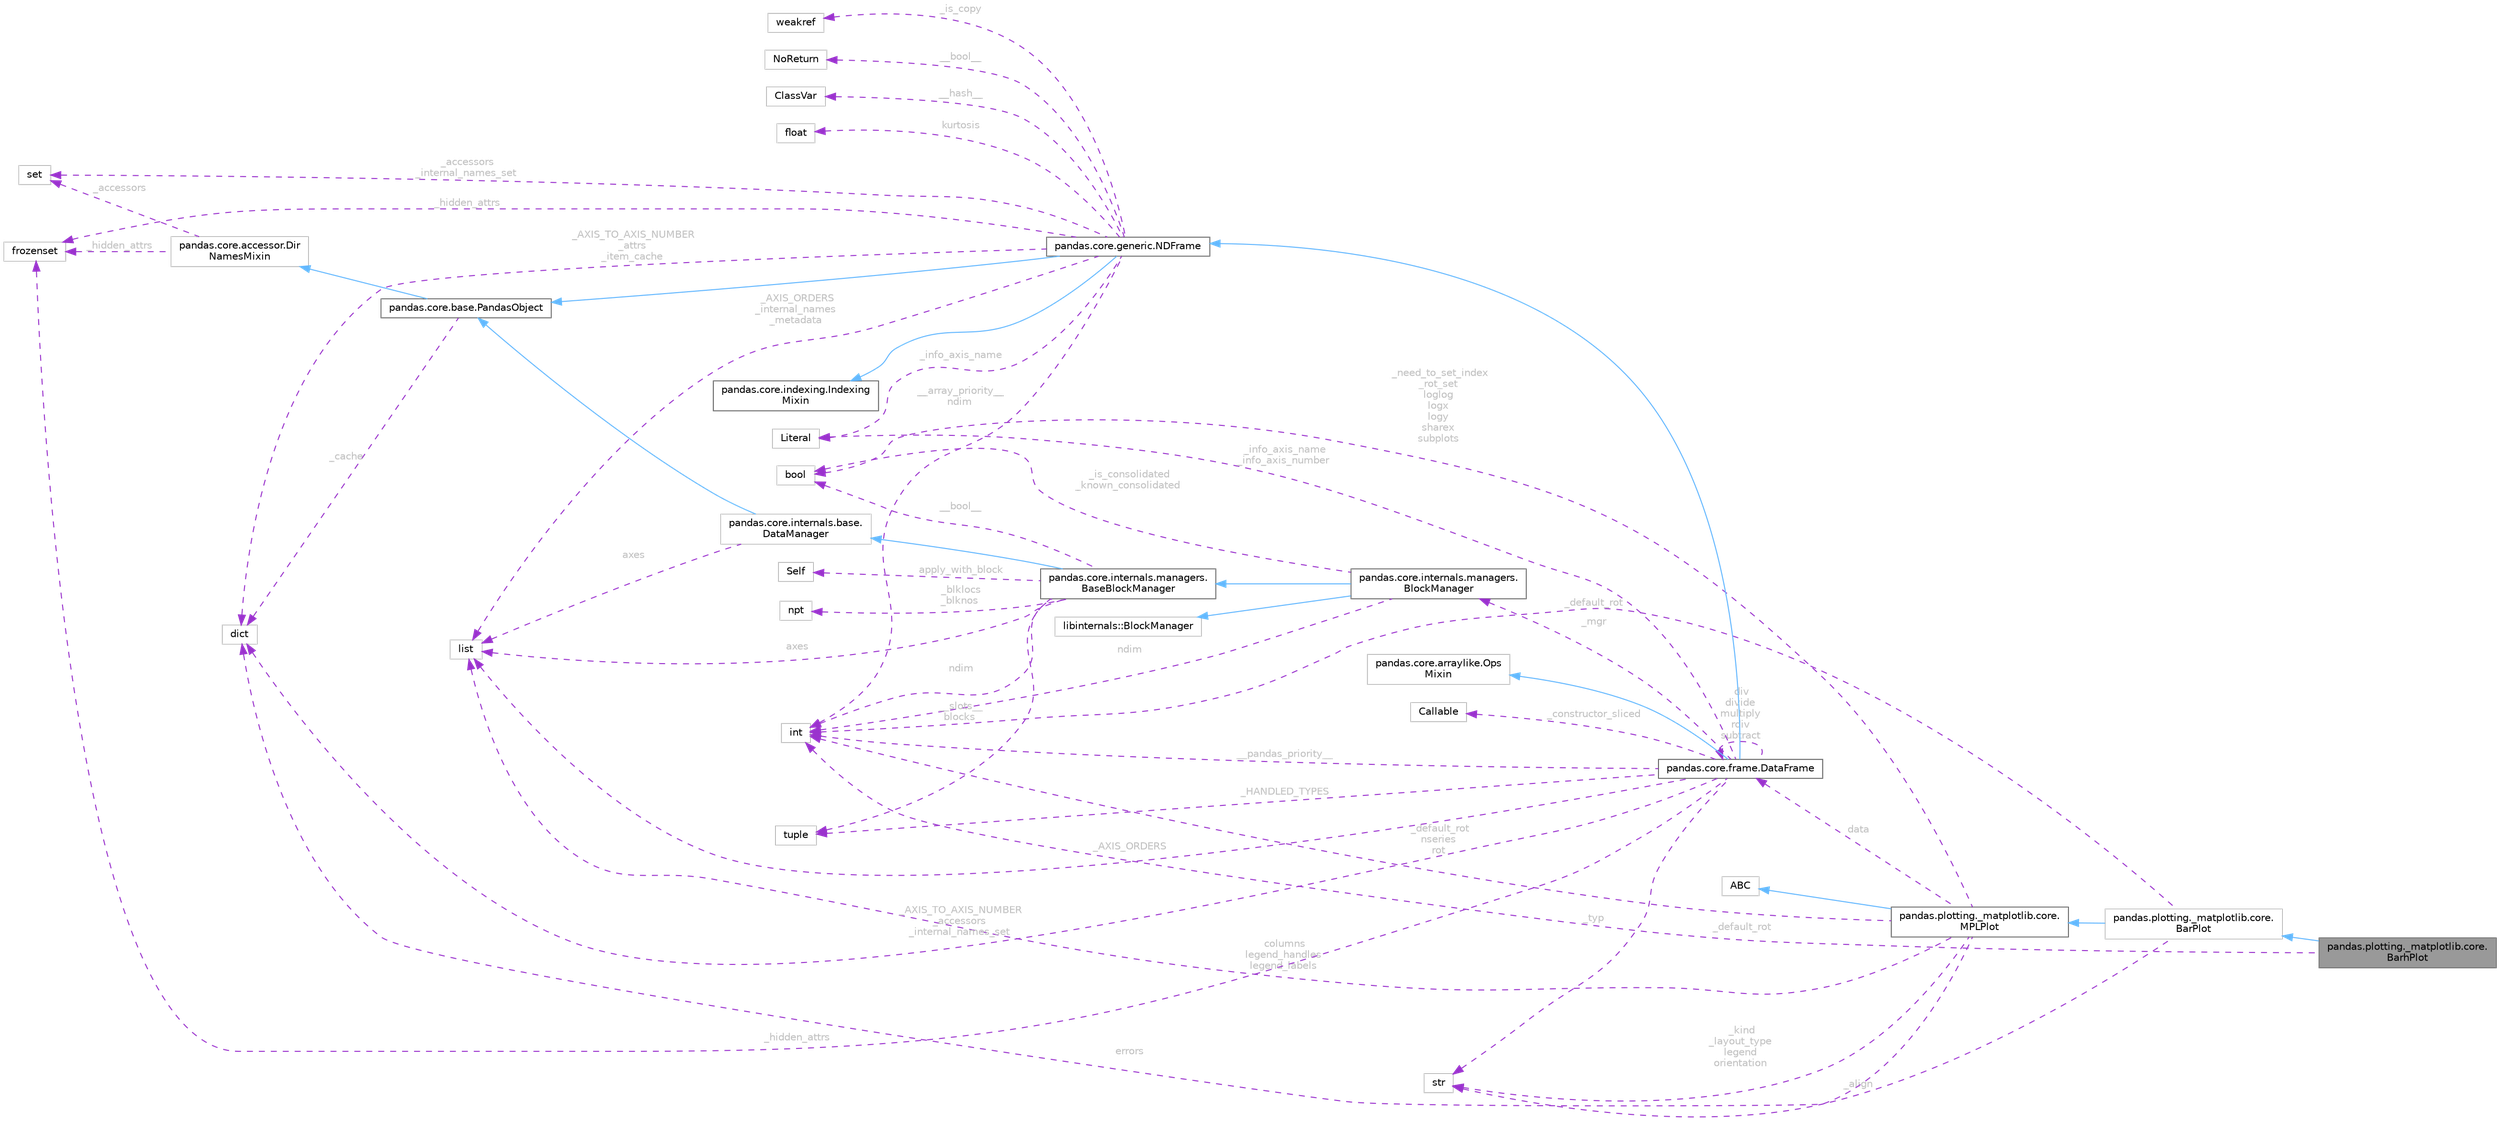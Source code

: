 digraph "pandas.plotting._matplotlib.core.BarhPlot"
{
 // LATEX_PDF_SIZE
  bgcolor="transparent";
  edge [fontname=Helvetica,fontsize=10,labelfontname=Helvetica,labelfontsize=10];
  node [fontname=Helvetica,fontsize=10,shape=box,height=0.2,width=0.4];
  rankdir="LR";
  Node1 [id="Node000001",label="pandas.plotting._matplotlib.core.\lBarhPlot",height=0.2,width=0.4,color="gray40", fillcolor="grey60", style="filled", fontcolor="black",tooltip=" "];
  Node2 -> Node1 [id="edge1_Node000001_Node000002",dir="back",color="steelblue1",style="solid",tooltip=" "];
  Node2 [id="Node000002",label="pandas.plotting._matplotlib.core.\lBarPlot",height=0.2,width=0.4,color="grey75", fillcolor="white", style="filled",URL="$db/db0/classpandas_1_1plotting_1_1__matplotlib_1_1core_1_1BarPlot.html",tooltip=" "];
  Node3 -> Node2 [id="edge2_Node000002_Node000003",dir="back",color="steelblue1",style="solid",tooltip=" "];
  Node3 [id="Node000003",label="pandas.plotting._matplotlib.core.\lMPLPlot",height=0.2,width=0.4,color="gray40", fillcolor="white", style="filled",URL="$d9/de5/classpandas_1_1plotting_1_1__matplotlib_1_1core_1_1MPLPlot.html",tooltip=" "];
  Node4 -> Node3 [id="edge3_Node000003_Node000004",dir="back",color="steelblue1",style="solid",tooltip=" "];
  Node4 [id="Node000004",label="ABC",height=0.2,width=0.4,color="grey75", fillcolor="white", style="filled",URL="$dd/d9b/classABC.html",tooltip=" "];
  Node5 -> Node3 [id="edge4_Node000003_Node000005",dir="back",color="darkorchid3",style="dashed",tooltip=" ",label=" _kind\n_layout_type\nlegend\norientation",fontcolor="grey" ];
  Node5 [id="Node000005",label="str",height=0.2,width=0.4,color="grey75", fillcolor="white", style="filled",tooltip=" "];
  Node6 -> Node3 [id="edge5_Node000003_Node000006",dir="back",color="darkorchid3",style="dashed",tooltip=" ",label=" _default_rot\nnseries\nrot",fontcolor="grey" ];
  Node6 [id="Node000006",label="int",height=0.2,width=0.4,color="grey75", fillcolor="white", style="filled",tooltip=" "];
  Node7 -> Node3 [id="edge6_Node000003_Node000007",dir="back",color="darkorchid3",style="dashed",tooltip=" ",label=" _need_to_set_index\n_rot_set\nloglog\nlogx\nlogy\nsharex\nsubplots",fontcolor="grey" ];
  Node7 [id="Node000007",label="bool",height=0.2,width=0.4,color="grey75", fillcolor="white", style="filled",tooltip=" "];
  Node8 -> Node3 [id="edge7_Node000003_Node000008",dir="back",color="darkorchid3",style="dashed",tooltip=" ",label=" columns\nlegend_handles\nlegend_labels",fontcolor="grey" ];
  Node8 [id="Node000008",label="list",height=0.2,width=0.4,color="grey75", fillcolor="white", style="filled",tooltip=" "];
  Node9 -> Node3 [id="edge8_Node000003_Node000009",dir="back",color="darkorchid3",style="dashed",tooltip=" ",label=" errors",fontcolor="grey" ];
  Node9 [id="Node000009",label="dict",height=0.2,width=0.4,color="grey75", fillcolor="white", style="filled",tooltip=" "];
  Node10 -> Node3 [id="edge9_Node000003_Node000010",dir="back",color="darkorchid3",style="dashed",tooltip=" ",label=" data",fontcolor="grey" ];
  Node10 [id="Node000010",label="pandas.core.frame.DataFrame",height=0.2,width=0.4,color="gray40", fillcolor="white", style="filled",URL="$dc/d95/classpandas_1_1core_1_1frame_1_1DataFrame.html",tooltip=" "];
  Node11 -> Node10 [id="edge10_Node000010_Node000011",dir="back",color="steelblue1",style="solid",tooltip=" "];
  Node11 [id="Node000011",label="pandas.core.generic.NDFrame",height=0.2,width=0.4,color="gray40", fillcolor="white", style="filled",URL="$d4/d2c/classpandas_1_1core_1_1generic_1_1NDFrame.html",tooltip=" "];
  Node12 -> Node11 [id="edge11_Node000011_Node000012",dir="back",color="steelblue1",style="solid",tooltip=" "];
  Node12 [id="Node000012",label="pandas.core.base.PandasObject",height=0.2,width=0.4,color="gray40", fillcolor="white", style="filled",URL="$d9/d19/classpandas_1_1core_1_1base_1_1PandasObject.html",tooltip=" "];
  Node13 -> Node12 [id="edge12_Node000012_Node000013",dir="back",color="steelblue1",style="solid",tooltip=" "];
  Node13 [id="Node000013",label="pandas.core.accessor.Dir\lNamesMixin",height=0.2,width=0.4,color="grey75", fillcolor="white", style="filled",URL="$df/dd9/classpandas_1_1core_1_1accessor_1_1DirNamesMixin.html",tooltip=" "];
  Node14 -> Node13 [id="edge13_Node000013_Node000014",dir="back",color="darkorchid3",style="dashed",tooltip=" ",label=" _accessors",fontcolor="grey" ];
  Node14 [id="Node000014",label="set",height=0.2,width=0.4,color="grey75", fillcolor="white", style="filled",tooltip=" "];
  Node15 -> Node13 [id="edge14_Node000013_Node000015",dir="back",color="darkorchid3",style="dashed",tooltip=" ",label=" _hidden_attrs",fontcolor="grey" ];
  Node15 [id="Node000015",label="frozenset",height=0.2,width=0.4,color="grey75", fillcolor="white", style="filled",tooltip=" "];
  Node9 -> Node12 [id="edge15_Node000012_Node000009",dir="back",color="darkorchid3",style="dashed",tooltip=" ",label=" _cache",fontcolor="grey" ];
  Node16 -> Node11 [id="edge16_Node000011_Node000016",dir="back",color="steelblue1",style="solid",tooltip=" "];
  Node16 [id="Node000016",label="pandas.core.indexing.Indexing\lMixin",height=0.2,width=0.4,color="gray40", fillcolor="white", style="filled",URL="$d4/d90/classpandas_1_1core_1_1indexing_1_1IndexingMixin.html",tooltip=" "];
  Node8 -> Node11 [id="edge17_Node000011_Node000008",dir="back",color="darkorchid3",style="dashed",tooltip=" ",label=" _AXIS_ORDERS\n_internal_names\n_metadata",fontcolor="grey" ];
  Node14 -> Node11 [id="edge18_Node000011_Node000014",dir="back",color="darkorchid3",style="dashed",tooltip=" ",label=" _accessors\n_internal_names_set",fontcolor="grey" ];
  Node15 -> Node11 [id="edge19_Node000011_Node000015",dir="back",color="darkorchid3",style="dashed",tooltip=" ",label=" _hidden_attrs",fontcolor="grey" ];
  Node17 -> Node11 [id="edge20_Node000011_Node000017",dir="back",color="darkorchid3",style="dashed",tooltip=" ",label=" _is_copy",fontcolor="grey" ];
  Node17 [id="Node000017",label="weakref",height=0.2,width=0.4,color="grey75", fillcolor="white", style="filled",tooltip=" "];
  Node9 -> Node11 [id="edge21_Node000011_Node000009",dir="back",color="darkorchid3",style="dashed",tooltip=" ",label=" _AXIS_TO_AXIS_NUMBER\n_attrs\n_item_cache",fontcolor="grey" ];
  Node18 -> Node11 [id="edge22_Node000011_Node000018",dir="back",color="darkorchid3",style="dashed",tooltip=" ",label=" _info_axis_name",fontcolor="grey" ];
  Node18 [id="Node000018",label="Literal",height=0.2,width=0.4,color="grey75", fillcolor="white", style="filled",tooltip=" "];
  Node19 -> Node11 [id="edge23_Node000011_Node000019",dir="back",color="darkorchid3",style="dashed",tooltip=" ",label=" __bool__",fontcolor="grey" ];
  Node19 [id="Node000019",label="NoReturn",height=0.2,width=0.4,color="grey75", fillcolor="white", style="filled",tooltip=" "];
  Node20 -> Node11 [id="edge24_Node000011_Node000020",dir="back",color="darkorchid3",style="dashed",tooltip=" ",label=" __hash__",fontcolor="grey" ];
  Node20 [id="Node000020",label="ClassVar",height=0.2,width=0.4,color="grey75", fillcolor="white", style="filled",tooltip=" "];
  Node6 -> Node11 [id="edge25_Node000011_Node000006",dir="back",color="darkorchid3",style="dashed",tooltip=" ",label=" __array_priority__\nndim",fontcolor="grey" ];
  Node21 -> Node11 [id="edge26_Node000011_Node000021",dir="back",color="darkorchid3",style="dashed",tooltip=" ",label=" kurtosis",fontcolor="grey" ];
  Node21 [id="Node000021",label="float",height=0.2,width=0.4,color="grey75", fillcolor="white", style="filled",tooltip=" "];
  Node22 -> Node10 [id="edge27_Node000010_Node000022",dir="back",color="steelblue1",style="solid",tooltip=" "];
  Node22 [id="Node000022",label="pandas.core.arraylike.Ops\lMixin",height=0.2,width=0.4,color="grey75", fillcolor="white", style="filled",URL="$da/d26/classpandas_1_1core_1_1arraylike_1_1OpsMixin.html",tooltip=" "];
  Node9 -> Node10 [id="edge28_Node000010_Node000009",dir="back",color="darkorchid3",style="dashed",tooltip=" ",label=" _AXIS_TO_AXIS_NUMBER\n_accessors\n_internal_names_set",fontcolor="grey" ];
  Node5 -> Node10 [id="edge29_Node000010_Node000005",dir="back",color="darkorchid3",style="dashed",tooltip=" ",label=" _typ",fontcolor="grey" ];
  Node23 -> Node10 [id="edge30_Node000010_Node000023",dir="back",color="darkorchid3",style="dashed",tooltip=" ",label=" _HANDLED_TYPES",fontcolor="grey" ];
  Node23 [id="Node000023",label="tuple",height=0.2,width=0.4,color="grey75", fillcolor="white", style="filled",tooltip=" "];
  Node15 -> Node10 [id="edge31_Node000010_Node000015",dir="back",color="darkorchid3",style="dashed",tooltip=" ",label=" _hidden_attrs",fontcolor="grey" ];
  Node24 -> Node10 [id="edge32_Node000010_Node000024",dir="back",color="darkorchid3",style="dashed",tooltip=" ",label=" _mgr",fontcolor="grey" ];
  Node24 [id="Node000024",label="pandas.core.internals.managers.\lBlockManager",height=0.2,width=0.4,color="gray40", fillcolor="white", style="filled",URL="$de/dc6/classpandas_1_1core_1_1internals_1_1managers_1_1BlockManager.html",tooltip=" "];
  Node25 -> Node24 [id="edge33_Node000024_Node000025",dir="back",color="steelblue1",style="solid",tooltip=" "];
  Node25 [id="Node000025",label="libinternals::BlockManager",height=0.2,width=0.4,color="grey75", fillcolor="white", style="filled",tooltip=" "];
  Node26 -> Node24 [id="edge34_Node000024_Node000026",dir="back",color="steelblue1",style="solid",tooltip=" "];
  Node26 [id="Node000026",label="pandas.core.internals.managers.\lBaseBlockManager",height=0.2,width=0.4,color="gray40", fillcolor="white", style="filled",URL="$d0/d01/classpandas_1_1core_1_1internals_1_1managers_1_1BaseBlockManager.html",tooltip=" "];
  Node27 -> Node26 [id="edge35_Node000026_Node000027",dir="back",color="steelblue1",style="solid",tooltip=" "];
  Node27 [id="Node000027",label="pandas.core.internals.base.\lDataManager",height=0.2,width=0.4,color="grey75", fillcolor="white", style="filled",URL="$d5/d55/classpandas_1_1core_1_1internals_1_1base_1_1DataManager.html",tooltip=" "];
  Node12 -> Node27 [id="edge36_Node000027_Node000012",dir="back",color="steelblue1",style="solid",tooltip=" "];
  Node8 -> Node27 [id="edge37_Node000027_Node000008",dir="back",color="darkorchid3",style="dashed",tooltip=" ",label=" axes",fontcolor="grey" ];
  Node23 -> Node26 [id="edge38_Node000026_Node000023",dir="back",color="darkorchid3",style="dashed",tooltip=" ",label=" __slots__\nblocks",fontcolor="grey" ];
  Node28 -> Node26 [id="edge39_Node000026_Node000028",dir="back",color="darkorchid3",style="dashed",tooltip=" ",label=" _blklocs\n_blknos",fontcolor="grey" ];
  Node28 [id="Node000028",label="npt",height=0.2,width=0.4,color="grey75", fillcolor="white", style="filled",tooltip=" "];
  Node8 -> Node26 [id="edge40_Node000026_Node000008",dir="back",color="darkorchid3",style="dashed",tooltip=" ",label=" axes",fontcolor="grey" ];
  Node7 -> Node26 [id="edge41_Node000026_Node000007",dir="back",color="darkorchid3",style="dashed",tooltip=" ",label=" __bool__",fontcolor="grey" ];
  Node29 -> Node26 [id="edge42_Node000026_Node000029",dir="back",color="darkorchid3",style="dashed",tooltip=" ",label=" apply_with_block",fontcolor="grey" ];
  Node29 [id="Node000029",label="Self",height=0.2,width=0.4,color="grey75", fillcolor="white", style="filled",tooltip=" "];
  Node6 -> Node26 [id="edge43_Node000026_Node000006",dir="back",color="darkorchid3",style="dashed",tooltip=" ",label=" ndim",fontcolor="grey" ];
  Node6 -> Node24 [id="edge44_Node000024_Node000006",dir="back",color="darkorchid3",style="dashed",tooltip=" ",label=" ndim",fontcolor="grey" ];
  Node7 -> Node24 [id="edge45_Node000024_Node000007",dir="back",color="darkorchid3",style="dashed",tooltip=" ",label=" _is_consolidated\n_known_consolidated",fontcolor="grey" ];
  Node6 -> Node10 [id="edge46_Node000010_Node000006",dir="back",color="darkorchid3",style="dashed",tooltip=" ",label=" __pandas_priority__",fontcolor="grey" ];
  Node30 -> Node10 [id="edge47_Node000010_Node000030",dir="back",color="darkorchid3",style="dashed",tooltip=" ",label=" _constructor_sliced",fontcolor="grey" ];
  Node30 [id="Node000030",label="Callable",height=0.2,width=0.4,color="grey75", fillcolor="white", style="filled",tooltip=" "];
  Node10 -> Node10 [id="edge48_Node000010_Node000010",dir="back",color="darkorchid3",style="dashed",tooltip=" ",label=" div\ndivide\nmultiply\nrdiv\nsubtract",fontcolor="grey" ];
  Node8 -> Node10 [id="edge49_Node000010_Node000008",dir="back",color="darkorchid3",style="dashed",tooltip=" ",label=" _AXIS_ORDERS",fontcolor="grey" ];
  Node18 -> Node10 [id="edge50_Node000010_Node000018",dir="back",color="darkorchid3",style="dashed",tooltip=" ",label=" _info_axis_name\n_info_axis_number",fontcolor="grey" ];
  Node6 -> Node2 [id="edge51_Node000002_Node000006",dir="back",color="darkorchid3",style="dashed",tooltip=" ",label=" _default_rot",fontcolor="grey" ];
  Node5 -> Node2 [id="edge52_Node000002_Node000005",dir="back",color="darkorchid3",style="dashed",tooltip=" ",label=" _align",fontcolor="grey" ];
  Node6 -> Node1 [id="edge53_Node000001_Node000006",dir="back",color="darkorchid3",style="dashed",tooltip=" ",label=" _default_rot",fontcolor="grey" ];
}
